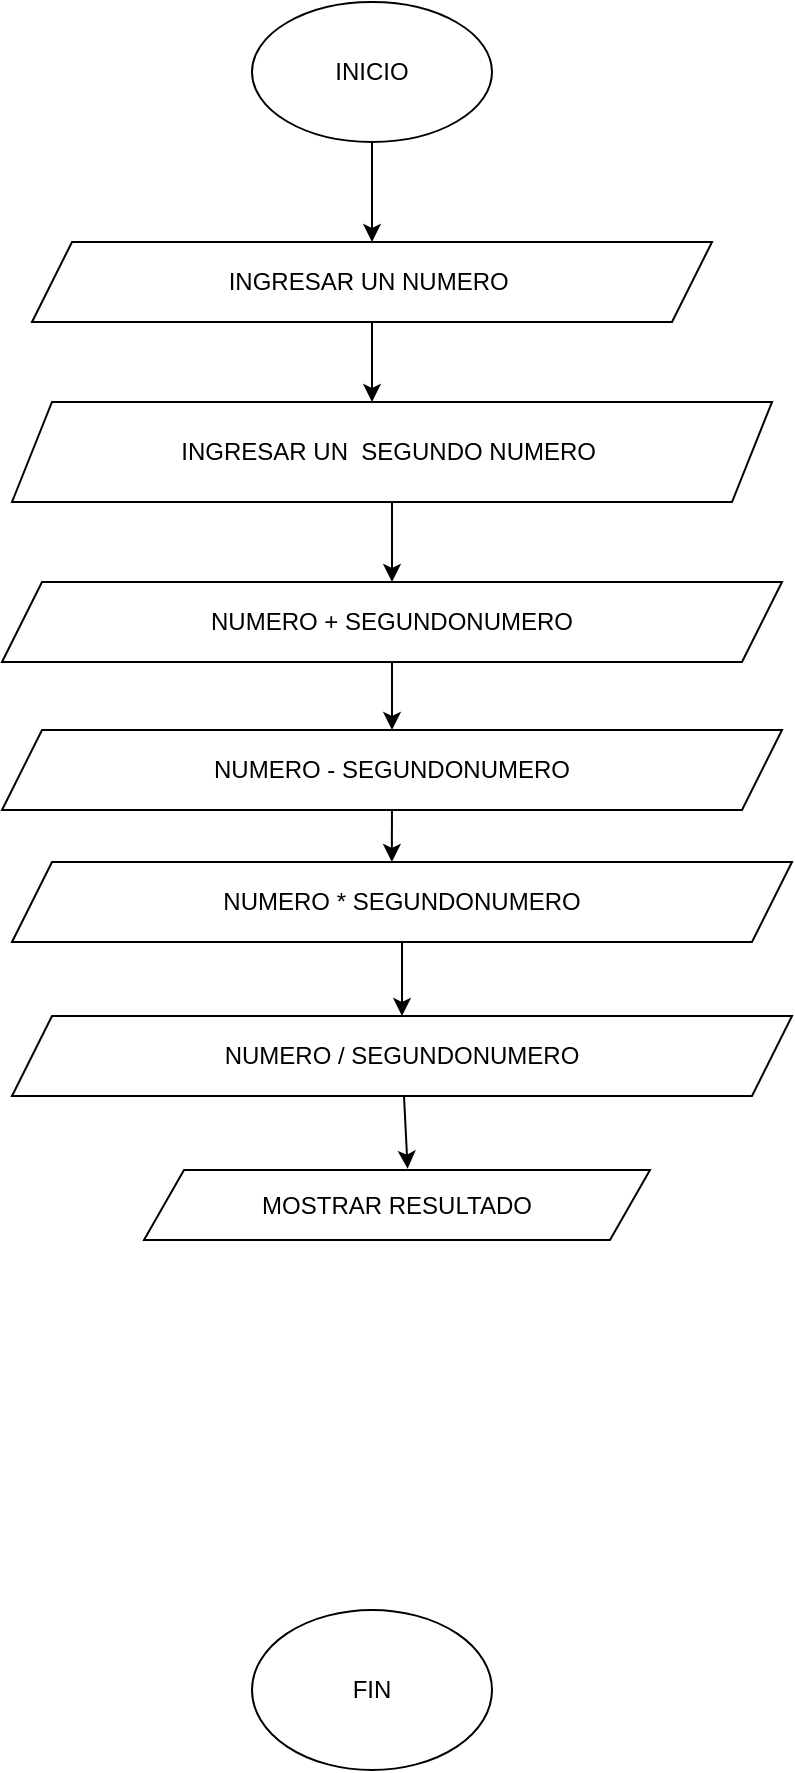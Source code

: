 <mxfile>
    <diagram id="RYj9_V6-sZqiVrQe4bB1" name="Page-1">
        <mxGraphModel dx="1155" dy="585" grid="1" gridSize="11" guides="1" tooltips="1" connect="1" arrows="1" fold="1" page="1" pageScale="1" pageWidth="850" pageHeight="1100" math="0" shadow="0">
            <root>
                <mxCell id="0"/>
                <mxCell id="1" parent="0"/>
                <mxCell id="4" value="" style="edgeStyle=none;html=1;" edge="1" parent="1" source="2">
                    <mxGeometry relative="1" as="geometry">
                        <mxPoint x="400" y="130" as="targetPoint"/>
                    </mxGeometry>
                </mxCell>
                <mxCell id="2" value="INICIO" style="ellipse;whiteSpace=wrap;html=1;" vertex="1" parent="1">
                    <mxGeometry x="340" y="10" width="120" height="70" as="geometry"/>
                </mxCell>
                <mxCell id="18" value="" style="edgeStyle=none;html=1;" edge="1" parent="1" source="5">
                    <mxGeometry relative="1" as="geometry">
                        <mxPoint x="400" y="210" as="targetPoint"/>
                    </mxGeometry>
                </mxCell>
                <mxCell id="5" value="INGRESAR UN NUMERO&amp;nbsp;" style="shape=parallelogram;perimeter=parallelogramPerimeter;whiteSpace=wrap;html=1;fixedSize=1;" vertex="1" parent="1">
                    <mxGeometry x="230" y="130" width="340" height="40" as="geometry"/>
                </mxCell>
                <mxCell id="19" value="" style="edgeStyle=none;html=1;" edge="1" parent="1" source="8">
                    <mxGeometry relative="1" as="geometry">
                        <mxPoint x="410" y="300" as="targetPoint"/>
                    </mxGeometry>
                </mxCell>
                <mxCell id="8" value="INGRESAR UN&amp;nbsp; SEGUNDO NUMERO&amp;nbsp;" style="shape=parallelogram;perimeter=parallelogramPerimeter;whiteSpace=wrap;html=1;fixedSize=1;" vertex="1" parent="1">
                    <mxGeometry x="220" y="210" width="380" height="50" as="geometry"/>
                </mxCell>
                <mxCell id="22" value="" style="edgeStyle=none;html=1;startArrow=none;" edge="1" parent="1" source="35">
                    <mxGeometry relative="1" as="geometry">
                        <mxPoint x="410" y="380" as="targetPoint"/>
                    </mxGeometry>
                </mxCell>
                <mxCell id="41" value="" style="edgeStyle=none;html=1;" edge="1" parent="1" source="9" target="35">
                    <mxGeometry relative="1" as="geometry"/>
                </mxCell>
                <mxCell id="9" value="NUMERO + SEGUNDONUMERO" style="shape=parallelogram;perimeter=parallelogramPerimeter;whiteSpace=wrap;html=1;fixedSize=1;" vertex="1" parent="1">
                    <mxGeometry x="215" y="300" width="390" height="40" as="geometry"/>
                </mxCell>
                <mxCell id="23" value="MOSTRAR RESULTADO" style="shape=parallelogram;perimeter=parallelogramPerimeter;whiteSpace=wrap;html=1;fixedSize=1;" vertex="1" parent="1">
                    <mxGeometry x="286" y="594" width="253" height="35" as="geometry"/>
                </mxCell>
                <mxCell id="34" value="FIN" style="ellipse;whiteSpace=wrap;html=1;" vertex="1" parent="1">
                    <mxGeometry x="340" y="814" width="120" height="80" as="geometry"/>
                </mxCell>
                <mxCell id="47" value="" style="edgeStyle=none;html=1;" edge="1" parent="1" source="36" target="37">
                    <mxGeometry relative="1" as="geometry"/>
                </mxCell>
                <mxCell id="36" value="NUMERO * SEGUNDONUMERO" style="shape=parallelogram;perimeter=parallelogramPerimeter;whiteSpace=wrap;html=1;fixedSize=1;" vertex="1" parent="1">
                    <mxGeometry x="220" y="440" width="390" height="40" as="geometry"/>
                </mxCell>
                <mxCell id="48" value="" style="edgeStyle=none;html=1;entryX=0.521;entryY=-0.019;entryDx=0;entryDy=0;entryPerimeter=0;" edge="1" parent="1" source="37" target="23">
                    <mxGeometry relative="1" as="geometry"/>
                </mxCell>
                <mxCell id="37" value="NUMERO / SEGUNDONUMERO" style="shape=parallelogram;perimeter=parallelogramPerimeter;whiteSpace=wrap;html=1;fixedSize=1;" vertex="1" parent="1">
                    <mxGeometry x="220" y="517" width="390" height="40" as="geometry"/>
                </mxCell>
                <mxCell id="45" value="" style="edgeStyle=none;html=1;entryX=0.487;entryY=0;entryDx=0;entryDy=0;entryPerimeter=0;" edge="1" parent="1" source="35" target="36">
                    <mxGeometry relative="1" as="geometry"/>
                </mxCell>
                <mxCell id="35" value="NUMERO - SEGUNDONUMERO" style="shape=parallelogram;perimeter=parallelogramPerimeter;whiteSpace=wrap;html=1;fixedSize=1;" vertex="1" parent="1">
                    <mxGeometry x="215" y="374" width="390" height="40" as="geometry"/>
                </mxCell>
            </root>
        </mxGraphModel>
    </diagram>
</mxfile>